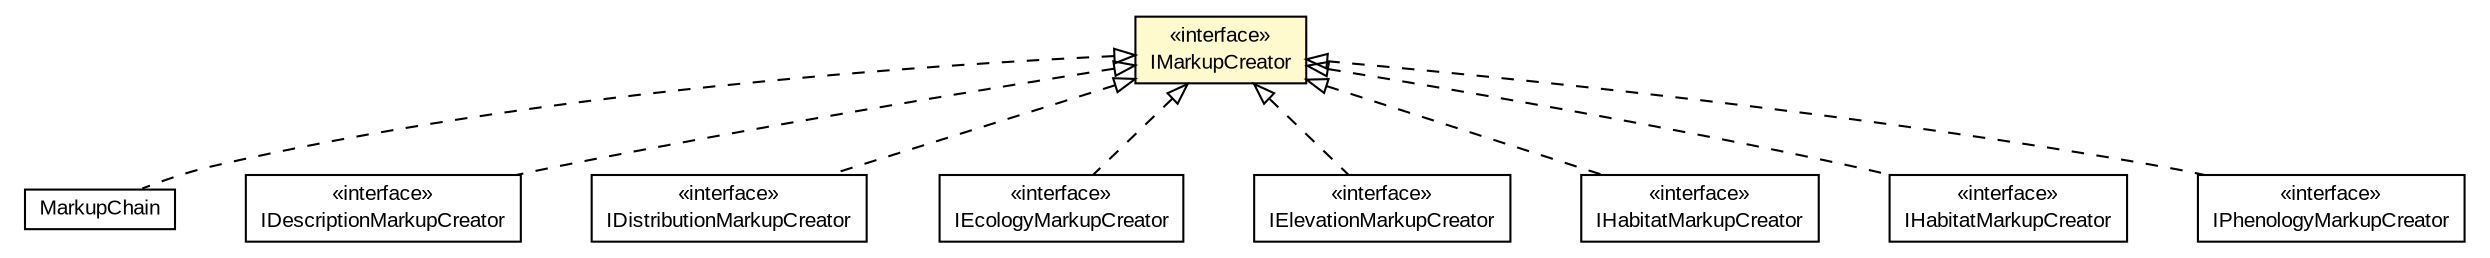 #!/usr/local/bin/dot
#
# Class diagram 
# Generated by UMLGraph version R5_6-24-gf6e263 (http://www.umlgraph.org/)
#

digraph G {
	edge [fontname="arial",fontsize=10,labelfontname="arial",labelfontsize=10];
	node [fontname="arial",fontsize=10,shape=plaintext];
	nodesep=0.25;
	ranksep=0.5;
	// edu.arizona.biosemantics.semanticmarkup.markup.MarkupChain
	c83330 [label=<<table title="edu.arizona.biosemantics.semanticmarkup.markup.MarkupChain" border="0" cellborder="1" cellspacing="0" cellpadding="2" port="p" href="./MarkupChain.html">
		<tr><td><table border="0" cellspacing="0" cellpadding="1">
<tr><td align="center" balign="center"> MarkupChain </td></tr>
		</table></td></tr>
		</table>>, URL="./MarkupChain.html", fontname="arial", fontcolor="black", fontsize=10.0];
	// edu.arizona.biosemantics.semanticmarkup.markup.IMarkupCreator
	c83333 [label=<<table title="edu.arizona.biosemantics.semanticmarkup.markup.IMarkupCreator" border="0" cellborder="1" cellspacing="0" cellpadding="2" port="p" bgcolor="lemonChiffon" href="./IMarkupCreator.html">
		<tr><td><table border="0" cellspacing="0" cellpadding="1">
<tr><td align="center" balign="center"> &#171;interface&#187; </td></tr>
<tr><td align="center" balign="center"> IMarkupCreator </td></tr>
		</table></td></tr>
		</table>>, URL="./IMarkupCreator.html", fontname="arial", fontcolor="black", fontsize=10.0];
	// edu.arizona.biosemantics.semanticmarkup.markupelement.description.markup.IDescriptionMarkupCreator
	c83423 [label=<<table title="edu.arizona.biosemantics.semanticmarkup.markupelement.description.markup.IDescriptionMarkupCreator" border="0" cellborder="1" cellspacing="0" cellpadding="2" port="p" href="../markupelement/description/markup/IDescriptionMarkupCreator.html">
		<tr><td><table border="0" cellspacing="0" cellpadding="1">
<tr><td align="center" balign="center"> &#171;interface&#187; </td></tr>
<tr><td align="center" balign="center"> IDescriptionMarkupCreator </td></tr>
		</table></td></tr>
		</table>>, URL="../markupelement/description/markup/IDescriptionMarkupCreator.html", fontname="arial", fontcolor="black", fontsize=10.0];
	// edu.arizona.biosemantics.semanticmarkup.markupelement.distribution.markup.IDistributionMarkupCreator
	c83471 [label=<<table title="edu.arizona.biosemantics.semanticmarkup.markupelement.distribution.markup.IDistributionMarkupCreator" border="0" cellborder="1" cellspacing="0" cellpadding="2" port="p" href="../markupelement/distribution/markup/IDistributionMarkupCreator.html">
		<tr><td><table border="0" cellspacing="0" cellpadding="1">
<tr><td align="center" balign="center"> &#171;interface&#187; </td></tr>
<tr><td align="center" balign="center"> IDistributionMarkupCreator </td></tr>
		</table></td></tr>
		</table>>, URL="../markupelement/distribution/markup/IDistributionMarkupCreator.html", fontname="arial", fontcolor="black", fontsize=10.0];
	// edu.arizona.biosemantics.semanticmarkup.markupelement.ecology.markup.IEcologyMarkupCreator
	c83484 [label=<<table title="edu.arizona.biosemantics.semanticmarkup.markupelement.ecology.markup.IEcologyMarkupCreator" border="0" cellborder="1" cellspacing="0" cellpadding="2" port="p" href="../markupelement/ecology/markup/IEcologyMarkupCreator.html">
		<tr><td><table border="0" cellspacing="0" cellpadding="1">
<tr><td align="center" balign="center"> &#171;interface&#187; </td></tr>
<tr><td align="center" balign="center"> IEcologyMarkupCreator </td></tr>
		</table></td></tr>
		</table>>, URL="../markupelement/ecology/markup/IEcologyMarkupCreator.html", fontname="arial", fontcolor="black", fontsize=10.0];
	// edu.arizona.biosemantics.semanticmarkup.markupelement.elevation.markup.IElevationMarkupCreator
	c83498 [label=<<table title="edu.arizona.biosemantics.semanticmarkup.markupelement.elevation.markup.IElevationMarkupCreator" border="0" cellborder="1" cellspacing="0" cellpadding="2" port="p" href="../markupelement/elevation/markup/IElevationMarkupCreator.html">
		<tr><td><table border="0" cellspacing="0" cellpadding="1">
<tr><td align="center" balign="center"> &#171;interface&#187; </td></tr>
<tr><td align="center" balign="center"> IElevationMarkupCreator </td></tr>
		</table></td></tr>
		</table>>, URL="../markupelement/elevation/markup/IElevationMarkupCreator.html", fontname="arial", fontcolor="black", fontsize=10.0];
	// edu.arizona.biosemantics.semanticmarkup.markupelement.habitat.markup.IHabitatMarkupCreator
	c83514 [label=<<table title="edu.arizona.biosemantics.semanticmarkup.markupelement.habitat.markup.IHabitatMarkupCreator" border="0" cellborder="1" cellspacing="0" cellpadding="2" port="p" href="../markupelement/habitat/markup/IHabitatMarkupCreator.html">
		<tr><td><table border="0" cellspacing="0" cellpadding="1">
<tr><td align="center" balign="center"> &#171;interface&#187; </td></tr>
<tr><td align="center" balign="center"> IHabitatMarkupCreator </td></tr>
		</table></td></tr>
		</table>>, URL="../markupelement/habitat/markup/IHabitatMarkupCreator.html", fontname="arial", fontcolor="black", fontsize=10.0];
	// edu.arizona.biosemantics.semanticmarkup.markupelement.habitatDescr.markup.IHabitatMarkupCreator
	c83526 [label=<<table title="edu.arizona.biosemantics.semanticmarkup.markupelement.habitatDescr.markup.IHabitatMarkupCreator" border="0" cellborder="1" cellspacing="0" cellpadding="2" port="p" href="../markupelement/habitatDescr/markup/IHabitatMarkupCreator.html">
		<tr><td><table border="0" cellspacing="0" cellpadding="1">
<tr><td align="center" balign="center"> &#171;interface&#187; </td></tr>
<tr><td align="center" balign="center"> IHabitatMarkupCreator </td></tr>
		</table></td></tr>
		</table>>, URL="../markupelement/habitatDescr/markup/IHabitatMarkupCreator.html", fontname="arial", fontcolor="black", fontsize=10.0];
	// edu.arizona.biosemantics.semanticmarkup.markupelement.phenology.markup.IPhenologyMarkupCreator
	c83543 [label=<<table title="edu.arizona.biosemantics.semanticmarkup.markupelement.phenology.markup.IPhenologyMarkupCreator" border="0" cellborder="1" cellspacing="0" cellpadding="2" port="p" href="../markupelement/phenology/markup/IPhenologyMarkupCreator.html">
		<tr><td><table border="0" cellspacing="0" cellpadding="1">
<tr><td align="center" balign="center"> &#171;interface&#187; </td></tr>
<tr><td align="center" balign="center"> IPhenologyMarkupCreator </td></tr>
		</table></td></tr>
		</table>>, URL="../markupelement/phenology/markup/IPhenologyMarkupCreator.html", fontname="arial", fontcolor="black", fontsize=10.0];
	//edu.arizona.biosemantics.semanticmarkup.markup.MarkupChain implements edu.arizona.biosemantics.semanticmarkup.markup.IMarkupCreator
	c83333:p -> c83330:p [dir=back,arrowtail=empty,style=dashed];
	//edu.arizona.biosemantics.semanticmarkup.markupelement.description.markup.IDescriptionMarkupCreator implements edu.arizona.biosemantics.semanticmarkup.markup.IMarkupCreator
	c83333:p -> c83423:p [dir=back,arrowtail=empty,style=dashed];
	//edu.arizona.biosemantics.semanticmarkup.markupelement.distribution.markup.IDistributionMarkupCreator implements edu.arizona.biosemantics.semanticmarkup.markup.IMarkupCreator
	c83333:p -> c83471:p [dir=back,arrowtail=empty,style=dashed];
	//edu.arizona.biosemantics.semanticmarkup.markupelement.ecology.markup.IEcologyMarkupCreator implements edu.arizona.biosemantics.semanticmarkup.markup.IMarkupCreator
	c83333:p -> c83484:p [dir=back,arrowtail=empty,style=dashed];
	//edu.arizona.biosemantics.semanticmarkup.markupelement.elevation.markup.IElevationMarkupCreator implements edu.arizona.biosemantics.semanticmarkup.markup.IMarkupCreator
	c83333:p -> c83498:p [dir=back,arrowtail=empty,style=dashed];
	//edu.arizona.biosemantics.semanticmarkup.markupelement.habitat.markup.IHabitatMarkupCreator implements edu.arizona.biosemantics.semanticmarkup.markup.IMarkupCreator
	c83333:p -> c83514:p [dir=back,arrowtail=empty,style=dashed];
	//edu.arizona.biosemantics.semanticmarkup.markupelement.habitatDescr.markup.IHabitatMarkupCreator implements edu.arizona.biosemantics.semanticmarkup.markup.IMarkupCreator
	c83333:p -> c83526:p [dir=back,arrowtail=empty,style=dashed];
	//edu.arizona.biosemantics.semanticmarkup.markupelement.phenology.markup.IPhenologyMarkupCreator implements edu.arizona.biosemantics.semanticmarkup.markup.IMarkupCreator
	c83333:p -> c83543:p [dir=back,arrowtail=empty,style=dashed];
}

